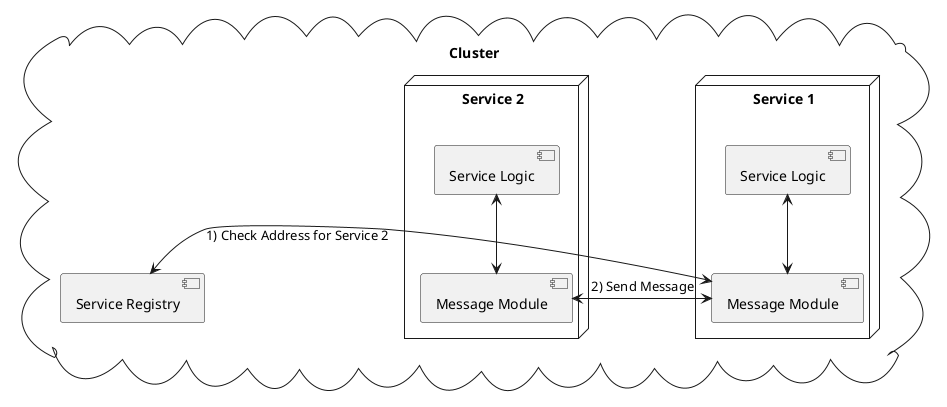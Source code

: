 @startuml

cloud "Cluster" {

	node "Service 1" {
	  [Service Logic] as logic1
	  [Message Module] as message1
	}
	
	node "Service 2" {
	  [Message Module] as message2
	  [Service Logic] as logic2
	}

  [Service Registry]
}

logic1 <-down-> message1
logic2 <-down-> message2

message1 <-left-> [Service Registry] : 1) Check Address for Service 2

message1 <-left-> message2 : 2) Send Message

@enduml